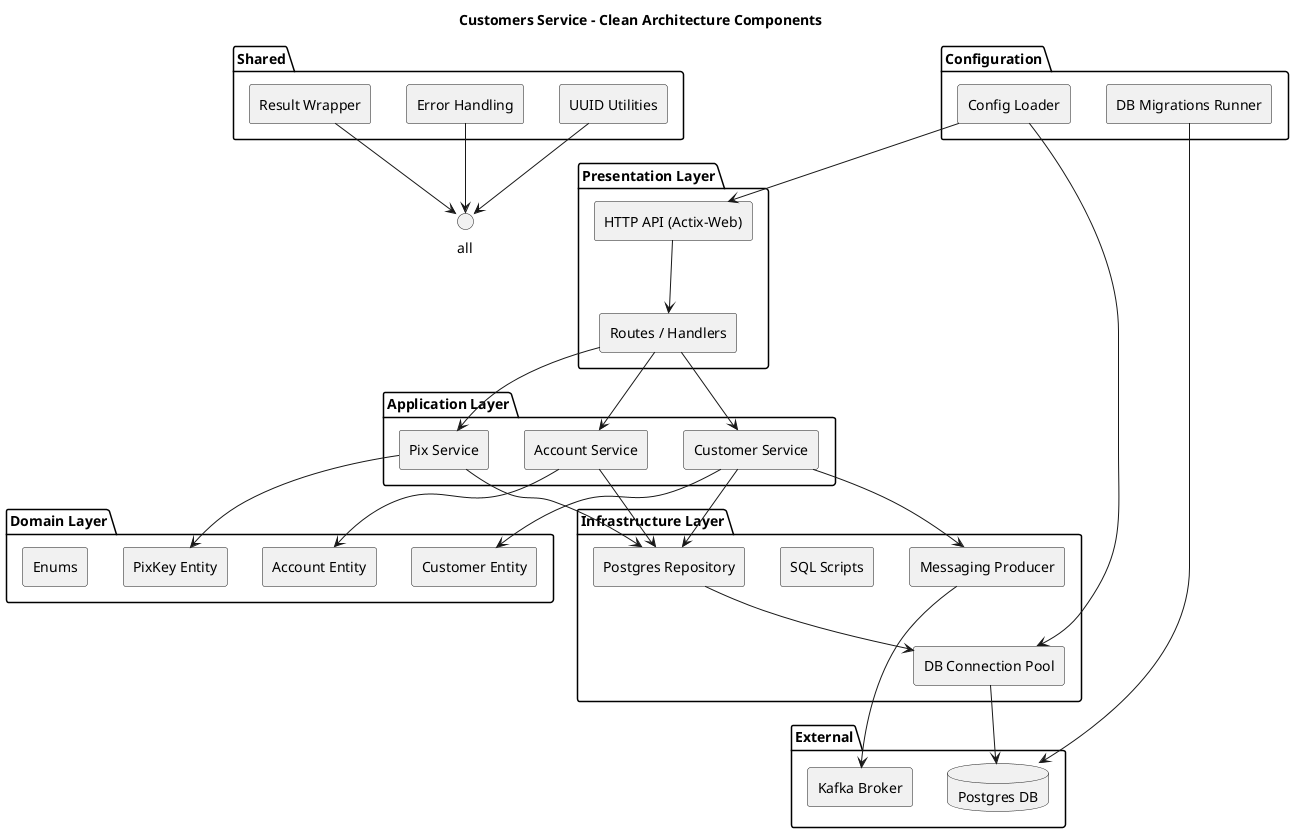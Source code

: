 @startuml Customers_Service_Components
skinparam componentStyle rectangle
skinparam shadowing false
title Customers Service - Clean Architecture Components

package "Presentation Layer" {
    [HTTP API (Actix-Web)] as http_api
    [Routes / Handlers] as handlers
}

package "Application Layer" {
    [Customer Service] as customer_service
    [Account Service] as account_service
    [Pix Service] as pix_service
}

package "Domain Layer" {
    [Customer Entity]
    [Account Entity]
    [PixKey Entity]
    [Enums]
}

package "Infrastructure Layer" {
    [Postgres Repository]
    [DB Connection Pool]
    [SQL Scripts]
    [Messaging Producer]
}

package "Configuration" {
    [Config Loader]
    [DB Migrations Runner]
}

package "Shared" {
    [Error Handling]
    [Result Wrapper]
    [UUID Utilities]
}

package "External" {
    database "Postgres DB"
    [Kafka Broker] as kafka
}

' ---------- Dependencies ----------
http_api --> handlers
handlers --> customer_service
handlers --> account_service
handlers --> pix_service

customer_service --> [Customer Entity]
account_service --> [Account Entity]
pix_service --> [PixKey Entity]

customer_service --> [Postgres Repository]
account_service --> [Postgres Repository]
pix_service --> [Postgres Repository]

[Postgres Repository] --> [DB Connection Pool]
[DB Connection Pool] --> [Postgres DB]

customer_service --> [Messaging Producer]
[Messaging Producer] --> kafka

[Config Loader] --> [DB Connection Pool]
[Config Loader] --> http_api
[DB Migrations Runner] --> [Postgres DB]

[Error Handling] --> all
[Result Wrapper] --> all
[UUID Utilities] --> all

@enduml
